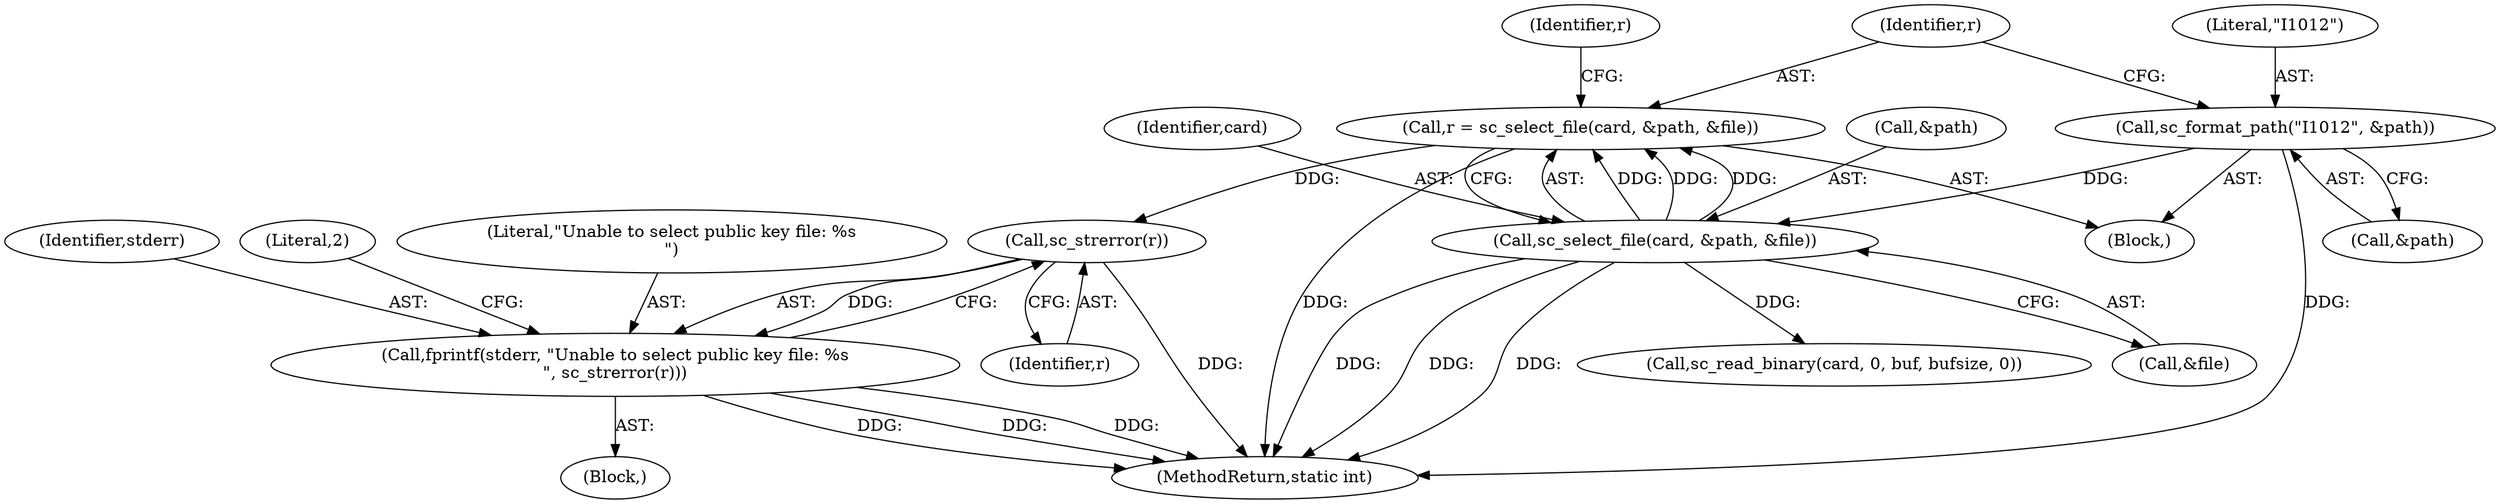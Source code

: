 digraph "0_OpenSC_360e95d45ac4123255a4c796db96337f332160ad#diff-d643a0fa169471dbf2912f4866dc49c5_9@API" {
"1000138" [label="(Call,sc_strerror(r))"];
"1000124" [label="(Call,r = sc_select_file(card, &path, &file))"];
"1000126" [label="(Call,sc_select_file(card, &path, &file))"];
"1000120" [label="(Call,sc_format_path(\"I1012\", &path))"];
"1000135" [label="(Call,fprintf(stderr, \"Unable to select public key file: %s\n\", sc_strerror(r)))"];
"1000124" [label="(Call,r = sc_select_file(card, &path, &file))"];
"1000139" [label="(Identifier,r)"];
"1000133" [label="(Identifier,r)"];
"1000134" [label="(Block,)"];
"1000126" [label="(Call,sc_select_file(card, &path, &file))"];
"1000141" [label="(Literal,2)"];
"1000231" [label="(MethodReturn,static int)"];
"1000125" [label="(Identifier,r)"];
"1000127" [label="(Identifier,card)"];
"1000128" [label="(Call,&path)"];
"1000120" [label="(Call,sc_format_path(\"I1012\", &path))"];
"1000137" [label="(Literal,\"Unable to select public key file: %s\n\")"];
"1000122" [label="(Call,&path)"];
"1000102" [label="(Block,)"];
"1000151" [label="(Call,sc_read_binary(card, 0, buf, bufsize, 0))"];
"1000121" [label="(Literal,\"I1012\")"];
"1000138" [label="(Call,sc_strerror(r))"];
"1000135" [label="(Call,fprintf(stderr, \"Unable to select public key file: %s\n\", sc_strerror(r)))"];
"1000130" [label="(Call,&file)"];
"1000136" [label="(Identifier,stderr)"];
"1000138" -> "1000135"  [label="AST: "];
"1000138" -> "1000139"  [label="CFG: "];
"1000139" -> "1000138"  [label="AST: "];
"1000135" -> "1000138"  [label="CFG: "];
"1000138" -> "1000231"  [label="DDG: "];
"1000138" -> "1000135"  [label="DDG: "];
"1000124" -> "1000138"  [label="DDG: "];
"1000124" -> "1000102"  [label="AST: "];
"1000124" -> "1000126"  [label="CFG: "];
"1000125" -> "1000124"  [label="AST: "];
"1000126" -> "1000124"  [label="AST: "];
"1000133" -> "1000124"  [label="CFG: "];
"1000124" -> "1000231"  [label="DDG: "];
"1000126" -> "1000124"  [label="DDG: "];
"1000126" -> "1000124"  [label="DDG: "];
"1000126" -> "1000124"  [label="DDG: "];
"1000126" -> "1000130"  [label="CFG: "];
"1000127" -> "1000126"  [label="AST: "];
"1000128" -> "1000126"  [label="AST: "];
"1000130" -> "1000126"  [label="AST: "];
"1000126" -> "1000231"  [label="DDG: "];
"1000126" -> "1000231"  [label="DDG: "];
"1000126" -> "1000231"  [label="DDG: "];
"1000120" -> "1000126"  [label="DDG: "];
"1000126" -> "1000151"  [label="DDG: "];
"1000120" -> "1000102"  [label="AST: "];
"1000120" -> "1000122"  [label="CFG: "];
"1000121" -> "1000120"  [label="AST: "];
"1000122" -> "1000120"  [label="AST: "];
"1000125" -> "1000120"  [label="CFG: "];
"1000120" -> "1000231"  [label="DDG: "];
"1000135" -> "1000134"  [label="AST: "];
"1000136" -> "1000135"  [label="AST: "];
"1000137" -> "1000135"  [label="AST: "];
"1000141" -> "1000135"  [label="CFG: "];
"1000135" -> "1000231"  [label="DDG: "];
"1000135" -> "1000231"  [label="DDG: "];
"1000135" -> "1000231"  [label="DDG: "];
}
